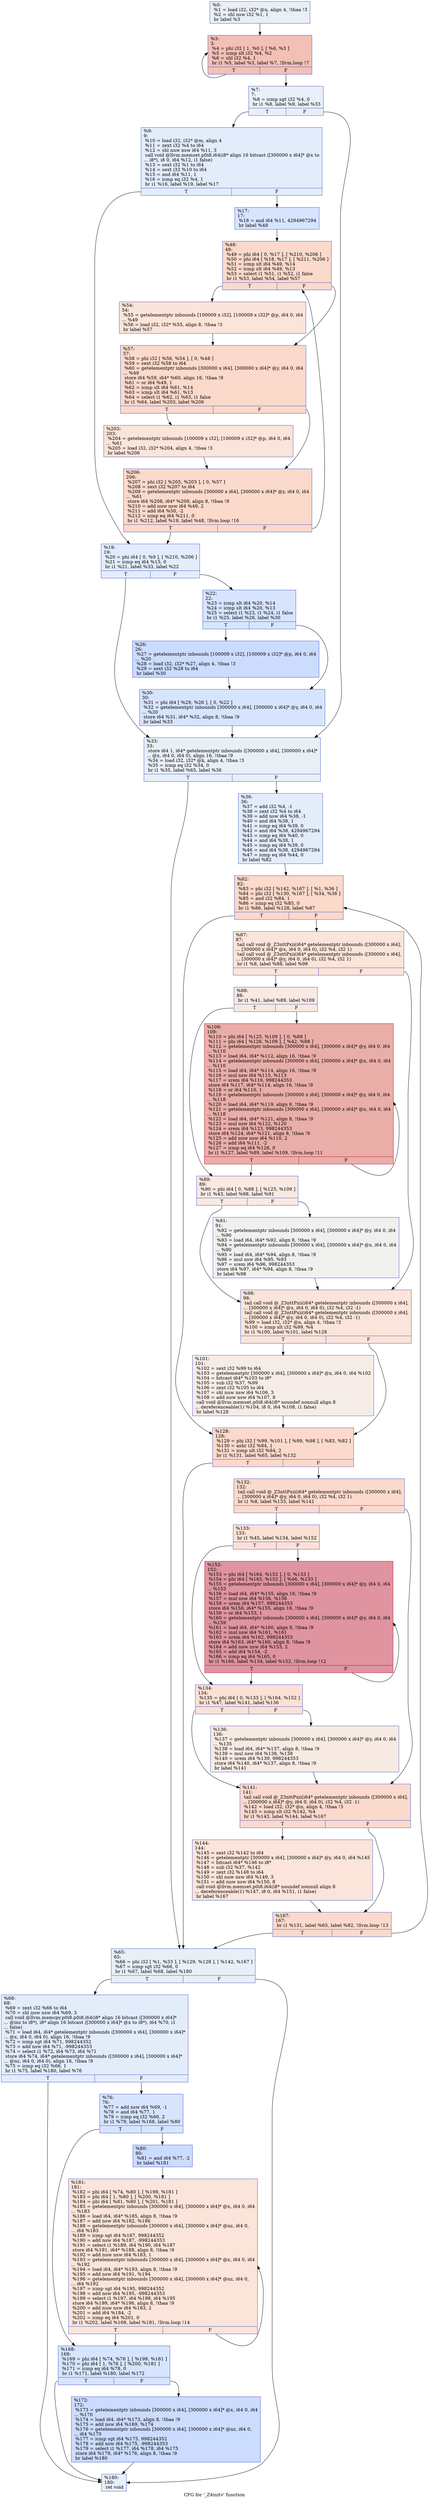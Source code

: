 digraph "CFG for '_Z4initv' function" {
	label="CFG for '_Z4initv' function";

	Node0x55aa39b7bc40 [shape=record,color="#3d50c3ff", style=filled, fillcolor="#cedaeb70",label="{%0:\l  %1 = load i32, i32* @n, align 4, !tbaa !3\l  %2 = shl nsw i32 %1, 1\l  br label %3\l}"];
	Node0x55aa39b7bc40 -> Node0x55aa39b7d4f0;
	Node0x55aa39b7d4f0 [shape=record,color="#3d50c3ff", style=filled, fillcolor="#e5705870",label="{%3:\l3:                                                \l  %4 = phi i32 [ 1, %0 ], [ %6, %3 ]\l  %5 = icmp slt i32 %4, %2\l  %6 = shl i32 %4, 1\l  br i1 %5, label %3, label %7, !llvm.loop !7\l|{<s0>T|<s1>F}}"];
	Node0x55aa39b7d4f0:s0 -> Node0x55aa39b7d4f0;
	Node0x55aa39b7d4f0:s1 -> Node0x55aa39b7d7d0;
	Node0x55aa39b7d7d0 [shape=record,color="#3d50c3ff", style=filled, fillcolor="#cedaeb70",label="{%7:\l7:                                                \l  %8 = icmp sgt i32 %4, 0\l  br i1 %8, label %9, label %33\l|{<s0>T|<s1>F}}"];
	Node0x55aa39b7d7d0:s0 -> Node0x55aa39b7d660;
	Node0x55aa39b7d7d0:s1 -> Node0x55aa39b7dab0;
	Node0x55aa39b7d660 [shape=record,color="#3d50c3ff", style=filled, fillcolor="#bfd3f670",label="{%9:\l9:                                                \l  %10 = load i32, i32* @m, align 4\l  %11 = zext i32 %4 to i64\l  %12 = shl nuw nsw i64 %11, 3\l  call void @llvm.memset.p0i8.i64(i8* align 16 bitcast ([300000 x i64]* @x to\l... i8*), i8 0, i64 %12, i1 false)\l  %13 = sext i32 %1 to i64\l  %14 = sext i32 %10 to i64\l  %15 = and i64 %11, 1\l  %16 = icmp eq i32 %4, 1\l  br i1 %16, label %19, label %17\l|{<s0>T|<s1>F}}"];
	Node0x55aa39b7d660:s0 -> Node0x55aa39b7e280;
	Node0x55aa39b7d660:s1 -> Node0x55aa39b7e310;
	Node0x55aa39b7e310 [shape=record,color="#3d50c3ff", style=filled, fillcolor="#a5c3fe70",label="{%17:\l17:                                               \l  %18 = and i64 %11, 4294967294\l  br label %48\l}"];
	Node0x55aa39b7e310 -> Node0x55aa39b7e450;
	Node0x55aa39b7e280 [shape=record,color="#3d50c3ff", style=filled, fillcolor="#bfd3f670",label="{%19:\l19:                                               \l  %20 = phi i64 [ 0, %9 ], [ %210, %206 ]\l  %21 = icmp eq i64 %15, 0\l  br i1 %21, label %33, label %22\l|{<s0>T|<s1>F}}"];
	Node0x55aa39b7e280:s0 -> Node0x55aa39b7dab0;
	Node0x55aa39b7e280:s1 -> Node0x55aa39b7e6e0;
	Node0x55aa39b7e6e0 [shape=record,color="#3d50c3ff", style=filled, fillcolor="#a5c3fe70",label="{%22:\l22:                                               \l  %23 = icmp slt i64 %20, %14\l  %24 = icmp slt i64 %20, %13\l  %25 = select i1 %23, i1 %24, i1 false\l  br i1 %25, label %26, label %30\l|{<s0>T|<s1>F}}"];
	Node0x55aa39b7e6e0:s0 -> Node0x55aa39b7e9f0;
	Node0x55aa39b7e6e0:s1 -> Node0x55aa39b7ea40;
	Node0x55aa39b7e9f0 [shape=record,color="#3d50c3ff", style=filled, fillcolor="#8caffe70",label="{%26:\l26:                                               \l  %27 = getelementptr inbounds [100009 x i32], [100009 x i32]* @p, i64 0, i64\l... %20\l  %28 = load i32, i32* %27, align 4, !tbaa !3\l  %29 = sext i32 %28 to i64\l  br label %30\l}"];
	Node0x55aa39b7e9f0 -> Node0x55aa39b7ea40;
	Node0x55aa39b7ea40 [shape=record,color="#3d50c3ff", style=filled, fillcolor="#a5c3fe70",label="{%30:\l30:                                               \l  %31 = phi i64 [ %29, %26 ], [ 0, %22 ]\l  %32 = getelementptr inbounds [300000 x i64], [300000 x i64]* @y, i64 0, i64\l... %20\l  store i64 %31, i64* %32, align 8, !tbaa !9\l  br label %33\l}"];
	Node0x55aa39b7ea40 -> Node0x55aa39b7dab0;
	Node0x55aa39b7dab0 [shape=record,color="#3d50c3ff", style=filled, fillcolor="#cedaeb70",label="{%33:\l33:                                               \l  store i64 1, i64* getelementptr inbounds ([300000 x i64], [300000 x i64]*\l... @x, i64 0, i64 0), align 16, !tbaa !9\l  %34 = load i32, i32* @k, align 4, !tbaa !3\l  %35 = icmp eq i32 %34, 0\l  br i1 %35, label %65, label %36\l|{<s0>T|<s1>F}}"];
	Node0x55aa39b7dab0:s0 -> Node0x55aa39b7f830;
	Node0x55aa39b7dab0:s1 -> Node0x55aa39b7f880;
	Node0x55aa39b7f880 [shape=record,color="#3d50c3ff", style=filled, fillcolor="#bfd3f670",label="{%36:\l36:                                               \l  %37 = add i32 %4, -1\l  %38 = zext i32 %4 to i64\l  %39 = add nsw i64 %38, -1\l  %40 = and i64 %38, 1\l  %41 = icmp eq i64 %39, 0\l  %42 = and i64 %38, 4294967294\l  %43 = icmp eq i64 %40, 0\l  %44 = and i64 %38, 1\l  %45 = icmp eq i64 %39, 0\l  %46 = and i64 %38, 4294967294\l  %47 = icmp eq i64 %44, 0\l  br label %82\l}"];
	Node0x55aa39b7f880 -> Node0x55aa39b7ff90;
	Node0x55aa39b7e450 [shape=record,color="#3d50c3ff", style=filled, fillcolor="#f7a88970",label="{%48:\l48:                                               \l  %49 = phi i64 [ 0, %17 ], [ %210, %206 ]\l  %50 = phi i64 [ %18, %17 ], [ %211, %206 ]\l  %51 = icmp slt i64 %49, %14\l  %52 = icmp slt i64 %49, %13\l  %53 = select i1 %51, i1 %52, i1 false\l  br i1 %53, label %54, label %57\l|{<s0>T|<s1>F}}"];
	Node0x55aa39b7e450:s0 -> Node0x55aa39b803b0;
	Node0x55aa39b7e450:s1 -> Node0x55aa39b80400;
	Node0x55aa39b803b0 [shape=record,color="#3d50c3ff", style=filled, fillcolor="#f5c1a970",label="{%54:\l54:                                               \l  %55 = getelementptr inbounds [100009 x i32], [100009 x i32]* @p, i64 0, i64\l... %49\l  %56 = load i32, i32* %55, align 8, !tbaa !3\l  br label %57\l}"];
	Node0x55aa39b803b0 -> Node0x55aa39b80400;
	Node0x55aa39b80400 [shape=record,color="#3d50c3ff", style=filled, fillcolor="#f7a88970",label="{%57:\l57:                                               \l  %58 = phi i32 [ %56, %54 ], [ 0, %48 ]\l  %59 = sext i32 %58 to i64\l  %60 = getelementptr inbounds [300000 x i64], [300000 x i64]* @y, i64 0, i64\l... %49\l  store i64 %59, i64* %60, align 16, !tbaa !9\l  %61 = or i64 %49, 1\l  %62 = icmp slt i64 %61, %14\l  %63 = icmp slt i64 %61, %13\l  %64 = select i1 %62, i1 %63, i1 false\l  br i1 %64, label %203, label %206\l|{<s0>T|<s1>F}}"];
	Node0x55aa39b80400:s0 -> Node0x55aa39b80bb0;
	Node0x55aa39b80400:s1 -> Node0x55aa39b7e510;
	Node0x55aa39b7f830 [shape=record,color="#3d50c3ff", style=filled, fillcolor="#cedaeb70",label="{%65:\l65:                                               \l  %66 = phi i32 [ %1, %33 ], [ %129, %128 ], [ %142, %167 ]\l  %67 = icmp sgt i32 %66, 0\l  br i1 %67, label %68, label %180\l|{<s0>T|<s1>F}}"];
	Node0x55aa39b7f830:s0 -> Node0x55aa39b80f90;
	Node0x55aa39b7f830:s1 -> Node0x55aa39b81020;
	Node0x55aa39b80f90 [shape=record,color="#3d50c3ff", style=filled, fillcolor="#bfd3f670",label="{%68:\l68:                                               \l  %69 = zext i32 %66 to i64\l  %70 = shl nuw nsw i64 %69, 3\l  call void @llvm.memcpy.p0i8.p0i8.i64(i8* align 16 bitcast ([300000 x i64]*\l... @inz to i8*), i8* align 16 bitcast ([300000 x i64]* @x to i8*), i64 %70, i1\l... false)\l  %71 = load i64, i64* getelementptr inbounds ([300000 x i64], [300000 x i64]*\l... @x, i64 0, i64 0), align 16, !tbaa !9\l  %72 = icmp sgt i64 %71, 998244352\l  %73 = add nsw i64 %71, -998244353\l  %74 = select i1 %72, i64 %73, i64 %71\l  store i64 %74, i64* getelementptr inbounds ([300000 x i64], [300000 x i64]*\l... @nz, i64 0, i64 0), align 16, !tbaa !9\l  %75 = icmp eq i32 %66, 1\l  br i1 %75, label %180, label %76\l|{<s0>T|<s1>F}}"];
	Node0x55aa39b80f90:s0 -> Node0x55aa39b81020;
	Node0x55aa39b80f90:s1 -> Node0x55aa39b81970;
	Node0x55aa39b81970 [shape=record,color="#3d50c3ff", style=filled, fillcolor="#a5c3fe70",label="{%76:\l76:                                               \l  %77 = add nsw i64 %69, -1\l  %78 = and i64 %77, 1\l  %79 = icmp eq i32 %66, 2\l  br i1 %79, label %168, label %80\l|{<s0>T|<s1>F}}"];
	Node0x55aa39b81970:s0 -> Node0x55aa39b81c60;
	Node0x55aa39b81970:s1 -> Node0x55aa39b81cb0;
	Node0x55aa39b81cb0 [shape=record,color="#3d50c3ff", style=filled, fillcolor="#8caffe70",label="{%80:\l80:                                               \l  %81 = and i64 %77, -2\l  br label %181\l}"];
	Node0x55aa39b81cb0 -> Node0x55aa39b81e80;
	Node0x55aa39b7ff90 [shape=record,color="#3d50c3ff", style=filled, fillcolor="#f7a88970",label="{%82:\l82:                                               \l  %83 = phi i32 [ %142, %167 ], [ %1, %36 ]\l  %84 = phi i32 [ %130, %167 ], [ %34, %36 ]\l  %85 = and i32 %84, 1\l  %86 = icmp eq i32 %85, 0\l  br i1 %86, label %128, label %87\l|{<s0>T|<s1>F}}"];
	Node0x55aa39b7ff90:s0 -> Node0x55aa39b80ce0;
	Node0x55aa39b7ff90:s1 -> Node0x55aa39b821f0;
	Node0x55aa39b821f0 [shape=record,color="#3d50c3ff", style=filled, fillcolor="#f5c1a970",label="{%87:\l87:                                               \l  tail call void @_Z3nttPxii(i64* getelementptr inbounds ([300000 x i64],\l... [300000 x i64]* @x, i64 0, i64 0), i32 %4, i32 1)\l  tail call void @_Z3nttPxii(i64* getelementptr inbounds ([300000 x i64],\l... [300000 x i64]* @y, i64 0, i64 0), i32 %4, i32 1)\l  br i1 %8, label %88, label %98\l|{<s0>T|<s1>F}}"];
	Node0x55aa39b821f0:s0 -> Node0x55aa39b82490;
	Node0x55aa39b821f0:s1 -> Node0x55aa39b824e0;
	Node0x55aa39b82490 [shape=record,color="#3d50c3ff", style=filled, fillcolor="#efcebd70",label="{%88:\l88:                                               \l  br i1 %41, label %89, label %109\l|{<s0>T|<s1>F}}"];
	Node0x55aa39b82490:s0 -> Node0x55aa39b82620;
	Node0x55aa39b82490:s1 -> Node0x55aa39b82670;
	Node0x55aa39b82620 [shape=record,color="#3d50c3ff", style=filled, fillcolor="#efcebd70",label="{%89:\l89:                                               \l  %90 = phi i64 [ 0, %88 ], [ %125, %109 ]\l  br i1 %43, label %98, label %91\l|{<s0>T|<s1>F}}"];
	Node0x55aa39b82620:s0 -> Node0x55aa39b824e0;
	Node0x55aa39b82620:s1 -> Node0x55aa39b82860;
	Node0x55aa39b82860 [shape=record,color="#3d50c3ff", style=filled, fillcolor="#dedcdb70",label="{%91:\l91:                                               \l  %92 = getelementptr inbounds [300000 x i64], [300000 x i64]* @y, i64 0, i64\l... %90\l  %93 = load i64, i64* %92, align 8, !tbaa !9\l  %94 = getelementptr inbounds [300000 x i64], [300000 x i64]* @x, i64 0, i64\l... %90\l  %95 = load i64, i64* %94, align 8, !tbaa !9\l  %96 = mul nsw i64 %95, %93\l  %97 = srem i64 %96, 998244353\l  store i64 %97, i64* %94, align 8, !tbaa !9\l  br label %98\l}"];
	Node0x55aa39b82860 -> Node0x55aa39b824e0;
	Node0x55aa39b824e0 [shape=record,color="#3d50c3ff", style=filled, fillcolor="#f5c1a970",label="{%98:\l98:                                               \l  tail call void @_Z3nttPxii(i64* getelementptr inbounds ([300000 x i64],\l... [300000 x i64]* @x, i64 0, i64 0), i32 %4, i32 -1)\l  tail call void @_Z3nttPxii(i64* getelementptr inbounds ([300000 x i64],\l... [300000 x i64]* @y, i64 0, i64 0), i32 %4, i32 -1)\l  %99 = load i32, i32* @n, align 4, !tbaa !3\l  %100 = icmp slt i32 %99, %4\l  br i1 %100, label %101, label %128\l|{<s0>T|<s1>F}}"];
	Node0x55aa39b824e0:s0 -> Node0x55aa39b82ff0;
	Node0x55aa39b824e0:s1 -> Node0x55aa39b80ce0;
	Node0x55aa39b82ff0 [shape=record,color="#3d50c3ff", style=filled, fillcolor="#ead5c970",label="{%101:\l101:                                              \l  %102 = sext i32 %99 to i64\l  %103 = getelementptr [300000 x i64], [300000 x i64]* @x, i64 0, i64 %102\l  %104 = bitcast i64* %103 to i8*\l  %105 = sub i32 %37, %99\l  %106 = zext i32 %105 to i64\l  %107 = shl nuw nsw i64 %106, 3\l  %108 = add nuw nsw i64 %107, 8\l  call void @llvm.memset.p0i8.i64(i8* noundef nonnull align 8\l... dereferenceable(1) %104, i8 0, i64 %108, i1 false)\l  br label %128\l}"];
	Node0x55aa39b82ff0 -> Node0x55aa39b80ce0;
	Node0x55aa39b82670 [shape=record,color="#b70d28ff", style=filled, fillcolor="#d0473d70",label="{%109:\l109:                                              \l  %110 = phi i64 [ %125, %109 ], [ 0, %88 ]\l  %111 = phi i64 [ %126, %109 ], [ %42, %88 ]\l  %112 = getelementptr inbounds [300000 x i64], [300000 x i64]* @y, i64 0, i64\l... %110\l  %113 = load i64, i64* %112, align 16, !tbaa !9\l  %114 = getelementptr inbounds [300000 x i64], [300000 x i64]* @x, i64 0, i64\l... %110\l  %115 = load i64, i64* %114, align 16, !tbaa !9\l  %116 = mul nsw i64 %115, %113\l  %117 = srem i64 %116, 998244353\l  store i64 %117, i64* %114, align 16, !tbaa !9\l  %118 = or i64 %110, 1\l  %119 = getelementptr inbounds [300000 x i64], [300000 x i64]* @y, i64 0, i64\l... %118\l  %120 = load i64, i64* %119, align 8, !tbaa !9\l  %121 = getelementptr inbounds [300000 x i64], [300000 x i64]* @x, i64 0, i64\l... %118\l  %122 = load i64, i64* %121, align 8, !tbaa !9\l  %123 = mul nsw i64 %122, %120\l  %124 = srem i64 %123, 998244353\l  store i64 %124, i64* %121, align 8, !tbaa !9\l  %125 = add nuw nsw i64 %110, 2\l  %126 = add i64 %111, -2\l  %127 = icmp eq i64 %126, 0\l  br i1 %127, label %89, label %109, !llvm.loop !11\l|{<s0>T|<s1>F}}"];
	Node0x55aa39b82670:s0 -> Node0x55aa39b82620;
	Node0x55aa39b82670:s1 -> Node0x55aa39b82670;
	Node0x55aa39b80ce0 [shape=record,color="#3d50c3ff", style=filled, fillcolor="#f7a88970",label="{%128:\l128:                                              \l  %129 = phi i32 [ %99, %101 ], [ %99, %98 ], [ %83, %82 ]\l  %130 = ashr i32 %84, 1\l  %131 = icmp ult i32 %84, 2\l  br i1 %131, label %65, label %132\l|{<s0>T|<s1>F}}"];
	Node0x55aa39b80ce0:s0 -> Node0x55aa39b7f830;
	Node0x55aa39b80ce0:s1 -> Node0x55aa39b85850;
	Node0x55aa39b85850 [shape=record,color="#3d50c3ff", style=filled, fillcolor="#f7ac8e70",label="{%132:\l132:                                              \l  tail call void @_Z3nttPxii(i64* getelementptr inbounds ([300000 x i64],\l... [300000 x i64]* @y, i64 0, i64 0), i32 %4, i32 1)\l  br i1 %8, label %133, label %141\l|{<s0>T|<s1>F}}"];
	Node0x55aa39b85850:s0 -> Node0x55aa39b859a0;
	Node0x55aa39b85850:s1 -> Node0x55aa39b859f0;
	Node0x55aa39b859a0 [shape=record,color="#3d50c3ff", style=filled, fillcolor="#f7bca170",label="{%133:\l133:                                              \l  br i1 %45, label %134, label %152\l|{<s0>T|<s1>F}}"];
	Node0x55aa39b859a0:s0 -> Node0x55aa39b85af0;
	Node0x55aa39b859a0:s1 -> Node0x55aa39b85b40;
	Node0x55aa39b85af0 [shape=record,color="#3d50c3ff", style=filled, fillcolor="#f7bca170",label="{%134:\l134:                                              \l  %135 = phi i64 [ 0, %133 ], [ %164, %152 ]\l  br i1 %47, label %141, label %136\l|{<s0>T|<s1>F}}"];
	Node0x55aa39b85af0:s0 -> Node0x55aa39b859f0;
	Node0x55aa39b85af0:s1 -> Node0x55aa39b85cf0;
	Node0x55aa39b85cf0 [shape=record,color="#3d50c3ff", style=filled, fillcolor="#eed0c070",label="{%136:\l136:                                              \l  %137 = getelementptr inbounds [300000 x i64], [300000 x i64]* @y, i64 0, i64\l... %135\l  %138 = load i64, i64* %137, align 8, !tbaa !9\l  %139 = mul nsw i64 %138, %138\l  %140 = urem i64 %139, 998244353\l  store i64 %140, i64* %137, align 8, !tbaa !9\l  br label %141\l}"];
	Node0x55aa39b85cf0 -> Node0x55aa39b859f0;
	Node0x55aa39b859f0 [shape=record,color="#3d50c3ff", style=filled, fillcolor="#f7ac8e70",label="{%141:\l141:                                              \l  tail call void @_Z3nttPxii(i64* getelementptr inbounds ([300000 x i64],\l... [300000 x i64]* @y, i64 0, i64 0), i32 %4, i32 -1)\l  %142 = load i32, i32* @n, align 4, !tbaa !3\l  %143 = icmp slt i32 %142, %4\l  br i1 %143, label %144, label %167\l|{<s0>T|<s1>F}}"];
	Node0x55aa39b859f0:s0 -> Node0x55aa39b862b0;
	Node0x55aa39b859f0:s1 -> Node0x55aa39b80da0;
	Node0x55aa39b862b0 [shape=record,color="#3d50c3ff", style=filled, fillcolor="#f5c1a970",label="{%144:\l144:                                              \l  %145 = sext i32 %142 to i64\l  %146 = getelementptr [300000 x i64], [300000 x i64]* @y, i64 0, i64 %145\l  %147 = bitcast i64* %146 to i8*\l  %148 = sub i32 %37, %142\l  %149 = zext i32 %148 to i64\l  %150 = shl nuw nsw i64 %149, 3\l  %151 = add nuw nsw i64 %150, 8\l  call void @llvm.memset.p0i8.i64(i8* noundef nonnull align 8\l... dereferenceable(1) %147, i8 0, i64 %151, i1 false)\l  br label %167\l}"];
	Node0x55aa39b862b0 -> Node0x55aa39b80da0;
	Node0x55aa39b85b40 [shape=record,color="#b70d28ff", style=filled, fillcolor="#b70d2870",label="{%152:\l152:                                              \l  %153 = phi i64 [ %164, %152 ], [ 0, %133 ]\l  %154 = phi i64 [ %165, %152 ], [ %46, %133 ]\l  %155 = getelementptr inbounds [300000 x i64], [300000 x i64]* @y, i64 0, i64\l... %153\l  %156 = load i64, i64* %155, align 16, !tbaa !9\l  %157 = mul nsw i64 %156, %156\l  %158 = urem i64 %157, 998244353\l  store i64 %158, i64* %155, align 16, !tbaa !9\l  %159 = or i64 %153, 1\l  %160 = getelementptr inbounds [300000 x i64], [300000 x i64]* @y, i64 0, i64\l... %159\l  %161 = load i64, i64* %160, align 8, !tbaa !9\l  %162 = mul nsw i64 %161, %161\l  %163 = urem i64 %162, 998244353\l  store i64 %163, i64* %160, align 8, !tbaa !9\l  %164 = add nuw nsw i64 %153, 2\l  %165 = add i64 %154, -2\l  %166 = icmp eq i64 %165, 0\l  br i1 %166, label %134, label %152, !llvm.loop !12\l|{<s0>T|<s1>F}}"];
	Node0x55aa39b85b40:s0 -> Node0x55aa39b85af0;
	Node0x55aa39b85b40:s1 -> Node0x55aa39b85b40;
	Node0x55aa39b80da0 [shape=record,color="#3d50c3ff", style=filled, fillcolor="#f7ac8e70",label="{%167:\l167:                                              \l  br i1 %131, label %65, label %82, !llvm.loop !13\l|{<s0>T|<s1>F}}"];
	Node0x55aa39b80da0:s0 -> Node0x55aa39b7f830;
	Node0x55aa39b80da0:s1 -> Node0x55aa39b7ff90;
	Node0x55aa39b81c60 [shape=record,color="#3d50c3ff", style=filled, fillcolor="#a5c3fe70",label="{%168:\l168:                                              \l  %169 = phi i64 [ %74, %76 ], [ %199, %181 ]\l  %170 = phi i64 [ 1, %76 ], [ %200, %181 ]\l  %171 = icmp eq i64 %78, 0\l  br i1 %171, label %180, label %172\l|{<s0>T|<s1>F}}"];
	Node0x55aa39b81c60:s0 -> Node0x55aa39b81020;
	Node0x55aa39b81c60:s1 -> Node0x55aa39b876e0;
	Node0x55aa39b876e0 [shape=record,color="#3d50c3ff", style=filled, fillcolor="#8caffe70",label="{%172:\l172:                                              \l  %173 = getelementptr inbounds [300000 x i64], [300000 x i64]* @x, i64 0, i64\l... %170\l  %174 = load i64, i64* %173, align 8, !tbaa !9\l  %175 = add nsw i64 %169, %174\l  %176 = getelementptr inbounds [300000 x i64], [300000 x i64]* @nz, i64 0,\l... i64 %170\l  %177 = icmp sgt i64 %175, 998244352\l  %178 = add nsw i64 %175, -998244353\l  %179 = select i1 %177, i64 %178, i64 %175\l  store i64 %179, i64* %176, align 8, !tbaa !9\l  br label %180\l}"];
	Node0x55aa39b876e0 -> Node0x55aa39b81020;
	Node0x55aa39b81020 [shape=record,color="#3d50c3ff", style=filled, fillcolor="#cedaeb70",label="{%180:\l180:                                              \l  ret void\l}"];
	Node0x55aa39b81e80 [shape=record,color="#3d50c3ff", style=filled, fillcolor="#f5c1a970",label="{%181:\l181:                                              \l  %182 = phi i64 [ %74, %80 ], [ %199, %181 ]\l  %183 = phi i64 [ 1, %80 ], [ %200, %181 ]\l  %184 = phi i64 [ %81, %80 ], [ %201, %181 ]\l  %185 = getelementptr inbounds [300000 x i64], [300000 x i64]* @x, i64 0, i64\l... %183\l  %186 = load i64, i64* %185, align 8, !tbaa !9\l  %187 = add nsw i64 %182, %186\l  %188 = getelementptr inbounds [300000 x i64], [300000 x i64]* @nz, i64 0,\l... i64 %183\l  %189 = icmp sgt i64 %187, 998244352\l  %190 = add nsw i64 %187, -998244353\l  %191 = select i1 %189, i64 %190, i64 %187\l  store i64 %191, i64* %188, align 8, !tbaa !9\l  %192 = add nuw nsw i64 %183, 1\l  %193 = getelementptr inbounds [300000 x i64], [300000 x i64]* @x, i64 0, i64\l... %192\l  %194 = load i64, i64* %193, align 8, !tbaa !9\l  %195 = add nsw i64 %191, %194\l  %196 = getelementptr inbounds [300000 x i64], [300000 x i64]* @nz, i64 0,\l... i64 %192\l  %197 = icmp sgt i64 %195, 998244352\l  %198 = add nsw i64 %195, -998244353\l  %199 = select i1 %197, i64 %198, i64 %195\l  store i64 %199, i64* %196, align 8, !tbaa !9\l  %200 = add nuw nsw i64 %183, 2\l  %201 = add i64 %184, -2\l  %202 = icmp eq i64 %201, 0\l  br i1 %202, label %168, label %181, !llvm.loop !14\l|{<s0>T|<s1>F}}"];
	Node0x55aa39b81e80:s0 -> Node0x55aa39b81c60;
	Node0x55aa39b81e80:s1 -> Node0x55aa39b81e80;
	Node0x55aa39b80bb0 [shape=record,color="#3d50c3ff", style=filled, fillcolor="#f5c1a970",label="{%203:\l203:                                              \l  %204 = getelementptr inbounds [100009 x i32], [100009 x i32]* @p, i64 0, i64\l... %61\l  %205 = load i32, i32* %204, align 4, !tbaa !3\l  br label %206\l}"];
	Node0x55aa39b80bb0 -> Node0x55aa39b7e510;
	Node0x55aa39b7e510 [shape=record,color="#3d50c3ff", style=filled, fillcolor="#f7a88970",label="{%206:\l206:                                              \l  %207 = phi i32 [ %205, %203 ], [ 0, %57 ]\l  %208 = sext i32 %207 to i64\l  %209 = getelementptr inbounds [300000 x i64], [300000 x i64]* @y, i64 0, i64\l... %61\l  store i64 %208, i64* %209, align 8, !tbaa !9\l  %210 = add nuw nsw i64 %49, 2\l  %211 = add i64 %50, -2\l  %212 = icmp eq i64 %211, 0\l  br i1 %212, label %19, label %48, !llvm.loop !16\l|{<s0>T|<s1>F}}"];
	Node0x55aa39b7e510:s0 -> Node0x55aa39b7e280;
	Node0x55aa39b7e510:s1 -> Node0x55aa39b7e450;
}
